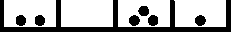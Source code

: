 /* stars-bars.asy*/

/* Copyright (c) 2014 Horst H. von Brand */
/* Bajo licencia MIT. Vea LICENSE-MIT para detalles */

unitsize(1cm);

int i;
real r = 0.075;

draw((0, 0) -- (4, 0), black + 2);
for(i = 0; i <= 4; ++i)
  draw((i, 0) -- (i, 0.5), black + 2);

filldraw(circle((1/3, 1/6), r));
filldraw(circle((2/3, 1/6), r));

filldraw(circle((2 + 1/3, 1/6), r));
filldraw(circle((2 + 2/3, 1/6), r));
filldraw(circle((2 + 1/2, 1/3), r));

filldraw(circle((3 + 1/2, 1/6), r));
